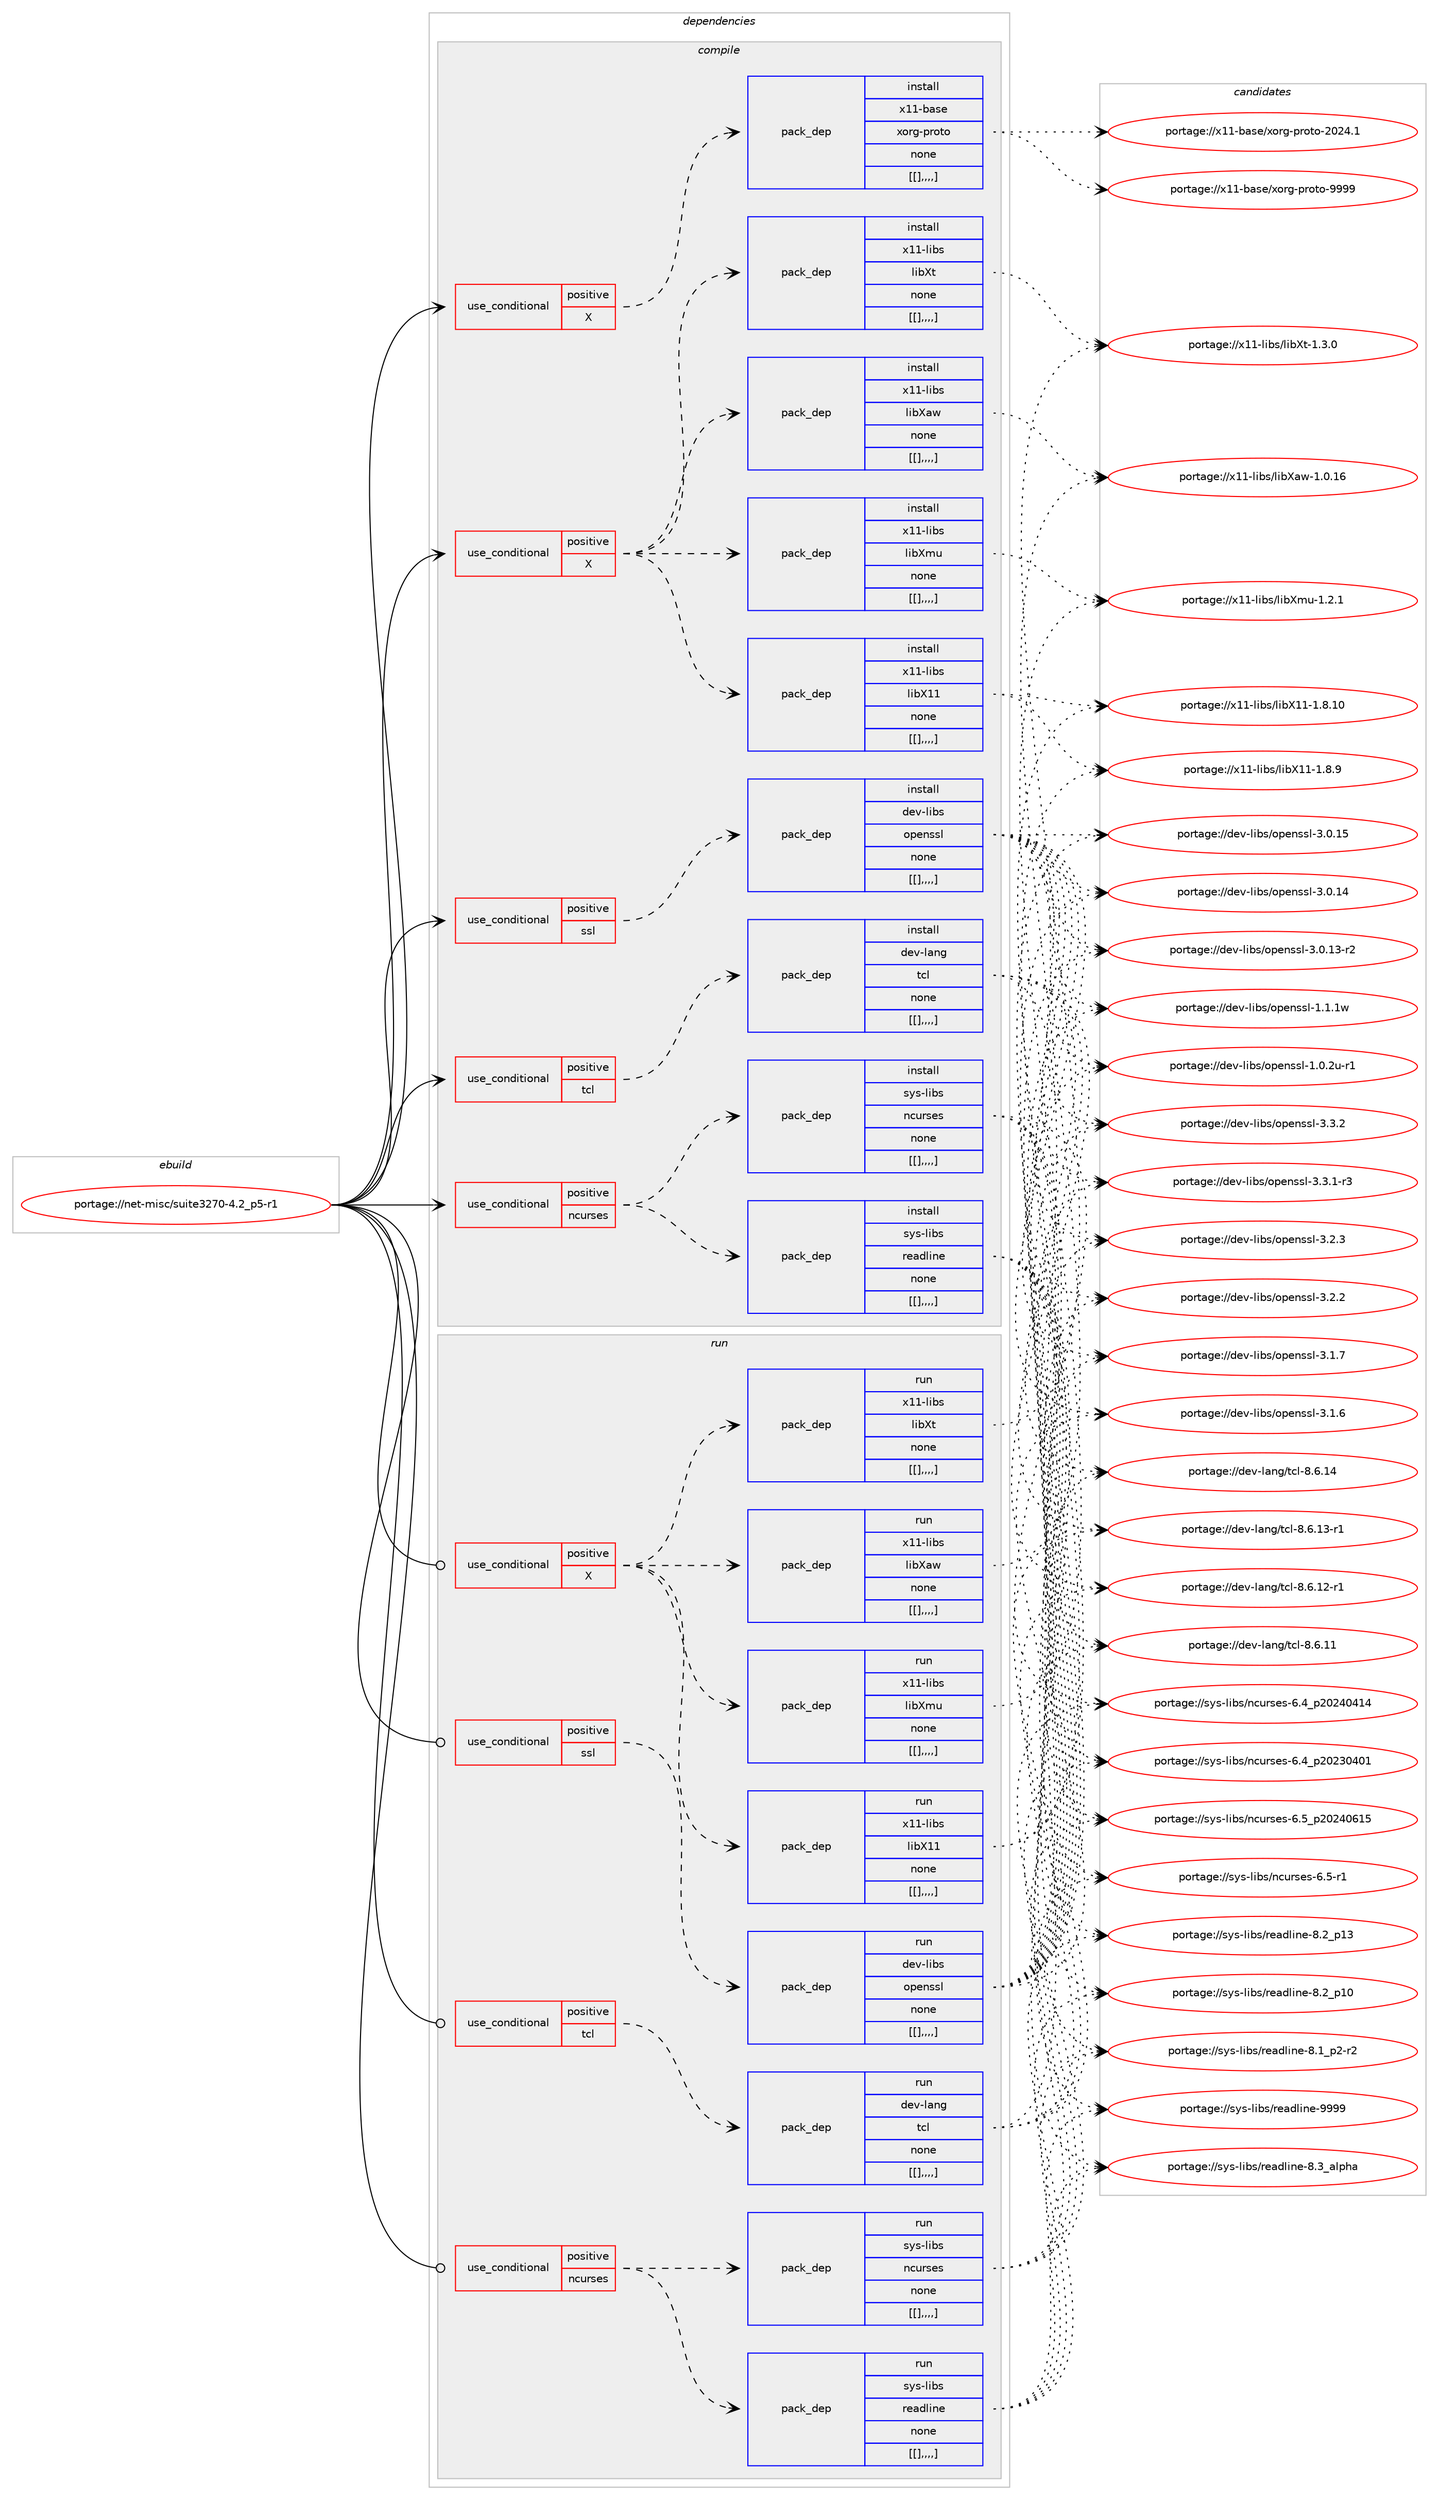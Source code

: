 digraph prolog {

# *************
# Graph options
# *************

newrank=true;
concentrate=true;
compound=true;
graph [rankdir=LR,fontname=Helvetica,fontsize=10,ranksep=1.5];#, ranksep=2.5, nodesep=0.2];
edge  [arrowhead=vee];
node  [fontname=Helvetica,fontsize=10];

# **********
# The ebuild
# **********

subgraph cluster_leftcol {
color=gray;
label=<<i>ebuild</i>>;
id [label="portage://net-misc/suite3270-4.2_p5-r1", color=red, width=4, href="../net-misc/suite3270-4.2_p5-r1.svg"];
}

# ****************
# The dependencies
# ****************

subgraph cluster_midcol {
color=gray;
label=<<i>dependencies</i>>;
subgraph cluster_compile {
fillcolor="#eeeeee";
style=filled;
label=<<i>compile</i>>;
subgraph cond102789 {
dependency386630 [label=<<TABLE BORDER="0" CELLBORDER="1" CELLSPACING="0" CELLPADDING="4"><TR><TD ROWSPAN="3" CELLPADDING="10">use_conditional</TD></TR><TR><TD>positive</TD></TR><TR><TD>X</TD></TR></TABLE>>, shape=none, color=red];
subgraph pack281075 {
dependency386631 [label=<<TABLE BORDER="0" CELLBORDER="1" CELLSPACING="0" CELLPADDING="4" WIDTH="220"><TR><TD ROWSPAN="6" CELLPADDING="30">pack_dep</TD></TR><TR><TD WIDTH="110">install</TD></TR><TR><TD>x11-base</TD></TR><TR><TD>xorg-proto</TD></TR><TR><TD>none</TD></TR><TR><TD>[[],,,,]</TD></TR></TABLE>>, shape=none, color=blue];
}
dependency386630:e -> dependency386631:w [weight=20,style="dashed",arrowhead="vee"];
}
id:e -> dependency386630:w [weight=20,style="solid",arrowhead="vee"];
subgraph cond102790 {
dependency386632 [label=<<TABLE BORDER="0" CELLBORDER="1" CELLSPACING="0" CELLPADDING="4"><TR><TD ROWSPAN="3" CELLPADDING="10">use_conditional</TD></TR><TR><TD>positive</TD></TR><TR><TD>X</TD></TR></TABLE>>, shape=none, color=red];
subgraph pack281076 {
dependency386633 [label=<<TABLE BORDER="0" CELLBORDER="1" CELLSPACING="0" CELLPADDING="4" WIDTH="220"><TR><TD ROWSPAN="6" CELLPADDING="30">pack_dep</TD></TR><TR><TD WIDTH="110">install</TD></TR><TR><TD>x11-libs</TD></TR><TR><TD>libX11</TD></TR><TR><TD>none</TD></TR><TR><TD>[[],,,,]</TD></TR></TABLE>>, shape=none, color=blue];
}
dependency386632:e -> dependency386633:w [weight=20,style="dashed",arrowhead="vee"];
subgraph pack281077 {
dependency386634 [label=<<TABLE BORDER="0" CELLBORDER="1" CELLSPACING="0" CELLPADDING="4" WIDTH="220"><TR><TD ROWSPAN="6" CELLPADDING="30">pack_dep</TD></TR><TR><TD WIDTH="110">install</TD></TR><TR><TD>x11-libs</TD></TR><TR><TD>libXaw</TD></TR><TR><TD>none</TD></TR><TR><TD>[[],,,,]</TD></TR></TABLE>>, shape=none, color=blue];
}
dependency386632:e -> dependency386634:w [weight=20,style="dashed",arrowhead="vee"];
subgraph pack281078 {
dependency386635 [label=<<TABLE BORDER="0" CELLBORDER="1" CELLSPACING="0" CELLPADDING="4" WIDTH="220"><TR><TD ROWSPAN="6" CELLPADDING="30">pack_dep</TD></TR><TR><TD WIDTH="110">install</TD></TR><TR><TD>x11-libs</TD></TR><TR><TD>libXmu</TD></TR><TR><TD>none</TD></TR><TR><TD>[[],,,,]</TD></TR></TABLE>>, shape=none, color=blue];
}
dependency386632:e -> dependency386635:w [weight=20,style="dashed",arrowhead="vee"];
subgraph pack281079 {
dependency386636 [label=<<TABLE BORDER="0" CELLBORDER="1" CELLSPACING="0" CELLPADDING="4" WIDTH="220"><TR><TD ROWSPAN="6" CELLPADDING="30">pack_dep</TD></TR><TR><TD WIDTH="110">install</TD></TR><TR><TD>x11-libs</TD></TR><TR><TD>libXt</TD></TR><TR><TD>none</TD></TR><TR><TD>[[],,,,]</TD></TR></TABLE>>, shape=none, color=blue];
}
dependency386632:e -> dependency386636:w [weight=20,style="dashed",arrowhead="vee"];
}
id:e -> dependency386632:w [weight=20,style="solid",arrowhead="vee"];
subgraph cond102791 {
dependency386637 [label=<<TABLE BORDER="0" CELLBORDER="1" CELLSPACING="0" CELLPADDING="4"><TR><TD ROWSPAN="3" CELLPADDING="10">use_conditional</TD></TR><TR><TD>positive</TD></TR><TR><TD>ncurses</TD></TR></TABLE>>, shape=none, color=red];
subgraph pack281080 {
dependency386638 [label=<<TABLE BORDER="0" CELLBORDER="1" CELLSPACING="0" CELLPADDING="4" WIDTH="220"><TR><TD ROWSPAN="6" CELLPADDING="30">pack_dep</TD></TR><TR><TD WIDTH="110">install</TD></TR><TR><TD>sys-libs</TD></TR><TR><TD>ncurses</TD></TR><TR><TD>none</TD></TR><TR><TD>[[],,,,]</TD></TR></TABLE>>, shape=none, color=blue];
}
dependency386637:e -> dependency386638:w [weight=20,style="dashed",arrowhead="vee"];
subgraph pack281081 {
dependency386639 [label=<<TABLE BORDER="0" CELLBORDER="1" CELLSPACING="0" CELLPADDING="4" WIDTH="220"><TR><TD ROWSPAN="6" CELLPADDING="30">pack_dep</TD></TR><TR><TD WIDTH="110">install</TD></TR><TR><TD>sys-libs</TD></TR><TR><TD>readline</TD></TR><TR><TD>none</TD></TR><TR><TD>[[],,,,]</TD></TR></TABLE>>, shape=none, color=blue];
}
dependency386637:e -> dependency386639:w [weight=20,style="dashed",arrowhead="vee"];
}
id:e -> dependency386637:w [weight=20,style="solid",arrowhead="vee"];
subgraph cond102792 {
dependency386640 [label=<<TABLE BORDER="0" CELLBORDER="1" CELLSPACING="0" CELLPADDING="4"><TR><TD ROWSPAN="3" CELLPADDING="10">use_conditional</TD></TR><TR><TD>positive</TD></TR><TR><TD>ssl</TD></TR></TABLE>>, shape=none, color=red];
subgraph pack281082 {
dependency386641 [label=<<TABLE BORDER="0" CELLBORDER="1" CELLSPACING="0" CELLPADDING="4" WIDTH="220"><TR><TD ROWSPAN="6" CELLPADDING="30">pack_dep</TD></TR><TR><TD WIDTH="110">install</TD></TR><TR><TD>dev-libs</TD></TR><TR><TD>openssl</TD></TR><TR><TD>none</TD></TR><TR><TD>[[],,,,]</TD></TR></TABLE>>, shape=none, color=blue];
}
dependency386640:e -> dependency386641:w [weight=20,style="dashed",arrowhead="vee"];
}
id:e -> dependency386640:w [weight=20,style="solid",arrowhead="vee"];
subgraph cond102793 {
dependency386642 [label=<<TABLE BORDER="0" CELLBORDER="1" CELLSPACING="0" CELLPADDING="4"><TR><TD ROWSPAN="3" CELLPADDING="10">use_conditional</TD></TR><TR><TD>positive</TD></TR><TR><TD>tcl</TD></TR></TABLE>>, shape=none, color=red];
subgraph pack281083 {
dependency386643 [label=<<TABLE BORDER="0" CELLBORDER="1" CELLSPACING="0" CELLPADDING="4" WIDTH="220"><TR><TD ROWSPAN="6" CELLPADDING="30">pack_dep</TD></TR><TR><TD WIDTH="110">install</TD></TR><TR><TD>dev-lang</TD></TR><TR><TD>tcl</TD></TR><TR><TD>none</TD></TR><TR><TD>[[],,,,]</TD></TR></TABLE>>, shape=none, color=blue];
}
dependency386642:e -> dependency386643:w [weight=20,style="dashed",arrowhead="vee"];
}
id:e -> dependency386642:w [weight=20,style="solid",arrowhead="vee"];
}
subgraph cluster_compileandrun {
fillcolor="#eeeeee";
style=filled;
label=<<i>compile and run</i>>;
}
subgraph cluster_run {
fillcolor="#eeeeee";
style=filled;
label=<<i>run</i>>;
subgraph cond102794 {
dependency386644 [label=<<TABLE BORDER="0" CELLBORDER="1" CELLSPACING="0" CELLPADDING="4"><TR><TD ROWSPAN="3" CELLPADDING="10">use_conditional</TD></TR><TR><TD>positive</TD></TR><TR><TD>X</TD></TR></TABLE>>, shape=none, color=red];
subgraph pack281084 {
dependency386645 [label=<<TABLE BORDER="0" CELLBORDER="1" CELLSPACING="0" CELLPADDING="4" WIDTH="220"><TR><TD ROWSPAN="6" CELLPADDING="30">pack_dep</TD></TR><TR><TD WIDTH="110">run</TD></TR><TR><TD>x11-libs</TD></TR><TR><TD>libX11</TD></TR><TR><TD>none</TD></TR><TR><TD>[[],,,,]</TD></TR></TABLE>>, shape=none, color=blue];
}
dependency386644:e -> dependency386645:w [weight=20,style="dashed",arrowhead="vee"];
subgraph pack281085 {
dependency386646 [label=<<TABLE BORDER="0" CELLBORDER="1" CELLSPACING="0" CELLPADDING="4" WIDTH="220"><TR><TD ROWSPAN="6" CELLPADDING="30">pack_dep</TD></TR><TR><TD WIDTH="110">run</TD></TR><TR><TD>x11-libs</TD></TR><TR><TD>libXaw</TD></TR><TR><TD>none</TD></TR><TR><TD>[[],,,,]</TD></TR></TABLE>>, shape=none, color=blue];
}
dependency386644:e -> dependency386646:w [weight=20,style="dashed",arrowhead="vee"];
subgraph pack281086 {
dependency386647 [label=<<TABLE BORDER="0" CELLBORDER="1" CELLSPACING="0" CELLPADDING="4" WIDTH="220"><TR><TD ROWSPAN="6" CELLPADDING="30">pack_dep</TD></TR><TR><TD WIDTH="110">run</TD></TR><TR><TD>x11-libs</TD></TR><TR><TD>libXmu</TD></TR><TR><TD>none</TD></TR><TR><TD>[[],,,,]</TD></TR></TABLE>>, shape=none, color=blue];
}
dependency386644:e -> dependency386647:w [weight=20,style="dashed",arrowhead="vee"];
subgraph pack281087 {
dependency386648 [label=<<TABLE BORDER="0" CELLBORDER="1" CELLSPACING="0" CELLPADDING="4" WIDTH="220"><TR><TD ROWSPAN="6" CELLPADDING="30">pack_dep</TD></TR><TR><TD WIDTH="110">run</TD></TR><TR><TD>x11-libs</TD></TR><TR><TD>libXt</TD></TR><TR><TD>none</TD></TR><TR><TD>[[],,,,]</TD></TR></TABLE>>, shape=none, color=blue];
}
dependency386644:e -> dependency386648:w [weight=20,style="dashed",arrowhead="vee"];
}
id:e -> dependency386644:w [weight=20,style="solid",arrowhead="odot"];
subgraph cond102795 {
dependency386649 [label=<<TABLE BORDER="0" CELLBORDER="1" CELLSPACING="0" CELLPADDING="4"><TR><TD ROWSPAN="3" CELLPADDING="10">use_conditional</TD></TR><TR><TD>positive</TD></TR><TR><TD>ncurses</TD></TR></TABLE>>, shape=none, color=red];
subgraph pack281088 {
dependency386650 [label=<<TABLE BORDER="0" CELLBORDER="1" CELLSPACING="0" CELLPADDING="4" WIDTH="220"><TR><TD ROWSPAN="6" CELLPADDING="30">pack_dep</TD></TR><TR><TD WIDTH="110">run</TD></TR><TR><TD>sys-libs</TD></TR><TR><TD>ncurses</TD></TR><TR><TD>none</TD></TR><TR><TD>[[],,,,]</TD></TR></TABLE>>, shape=none, color=blue];
}
dependency386649:e -> dependency386650:w [weight=20,style="dashed",arrowhead="vee"];
subgraph pack281089 {
dependency386651 [label=<<TABLE BORDER="0" CELLBORDER="1" CELLSPACING="0" CELLPADDING="4" WIDTH="220"><TR><TD ROWSPAN="6" CELLPADDING="30">pack_dep</TD></TR><TR><TD WIDTH="110">run</TD></TR><TR><TD>sys-libs</TD></TR><TR><TD>readline</TD></TR><TR><TD>none</TD></TR><TR><TD>[[],,,,]</TD></TR></TABLE>>, shape=none, color=blue];
}
dependency386649:e -> dependency386651:w [weight=20,style="dashed",arrowhead="vee"];
}
id:e -> dependency386649:w [weight=20,style="solid",arrowhead="odot"];
subgraph cond102796 {
dependency386652 [label=<<TABLE BORDER="0" CELLBORDER="1" CELLSPACING="0" CELLPADDING="4"><TR><TD ROWSPAN="3" CELLPADDING="10">use_conditional</TD></TR><TR><TD>positive</TD></TR><TR><TD>ssl</TD></TR></TABLE>>, shape=none, color=red];
subgraph pack281090 {
dependency386653 [label=<<TABLE BORDER="0" CELLBORDER="1" CELLSPACING="0" CELLPADDING="4" WIDTH="220"><TR><TD ROWSPAN="6" CELLPADDING="30">pack_dep</TD></TR><TR><TD WIDTH="110">run</TD></TR><TR><TD>dev-libs</TD></TR><TR><TD>openssl</TD></TR><TR><TD>none</TD></TR><TR><TD>[[],,,,]</TD></TR></TABLE>>, shape=none, color=blue];
}
dependency386652:e -> dependency386653:w [weight=20,style="dashed",arrowhead="vee"];
}
id:e -> dependency386652:w [weight=20,style="solid",arrowhead="odot"];
subgraph cond102797 {
dependency386654 [label=<<TABLE BORDER="0" CELLBORDER="1" CELLSPACING="0" CELLPADDING="4"><TR><TD ROWSPAN="3" CELLPADDING="10">use_conditional</TD></TR><TR><TD>positive</TD></TR><TR><TD>tcl</TD></TR></TABLE>>, shape=none, color=red];
subgraph pack281091 {
dependency386655 [label=<<TABLE BORDER="0" CELLBORDER="1" CELLSPACING="0" CELLPADDING="4" WIDTH="220"><TR><TD ROWSPAN="6" CELLPADDING="30">pack_dep</TD></TR><TR><TD WIDTH="110">run</TD></TR><TR><TD>dev-lang</TD></TR><TR><TD>tcl</TD></TR><TR><TD>none</TD></TR><TR><TD>[[],,,,]</TD></TR></TABLE>>, shape=none, color=blue];
}
dependency386654:e -> dependency386655:w [weight=20,style="dashed",arrowhead="vee"];
}
id:e -> dependency386654:w [weight=20,style="solid",arrowhead="odot"];
}
}

# **************
# The candidates
# **************

subgraph cluster_choices {
rank=same;
color=gray;
label=<<i>candidates</i>>;

subgraph choice281075 {
color=black;
nodesep=1;
choice120494945989711510147120111114103451121141111161114557575757 [label="portage://x11-base/xorg-proto-9999", color=red, width=4,href="../x11-base/xorg-proto-9999.svg"];
choice1204949459897115101471201111141034511211411111611145504850524649 [label="portage://x11-base/xorg-proto-2024.1", color=red, width=4,href="../x11-base/xorg-proto-2024.1.svg"];
dependency386631:e -> choice120494945989711510147120111114103451121141111161114557575757:w [style=dotted,weight="100"];
dependency386631:e -> choice1204949459897115101471201111141034511211411111611145504850524649:w [style=dotted,weight="100"];
}
subgraph choice281076 {
color=black;
nodesep=1;
choice12049494510810598115471081059888494945494656464948 [label="portage://x11-libs/libX11-1.8.10", color=red, width=4,href="../x11-libs/libX11-1.8.10.svg"];
choice120494945108105981154710810598884949454946564657 [label="portage://x11-libs/libX11-1.8.9", color=red, width=4,href="../x11-libs/libX11-1.8.9.svg"];
dependency386633:e -> choice12049494510810598115471081059888494945494656464948:w [style=dotted,weight="100"];
dependency386633:e -> choice120494945108105981154710810598884949454946564657:w [style=dotted,weight="100"];
}
subgraph choice281077 {
color=black;
nodesep=1;
choice120494945108105981154710810598889711945494648464954 [label="portage://x11-libs/libXaw-1.0.16", color=red, width=4,href="../x11-libs/libXaw-1.0.16.svg"];
dependency386634:e -> choice120494945108105981154710810598889711945494648464954:w [style=dotted,weight="100"];
}
subgraph choice281078 {
color=black;
nodesep=1;
choice12049494510810598115471081059888109117454946504649 [label="portage://x11-libs/libXmu-1.2.1", color=red, width=4,href="../x11-libs/libXmu-1.2.1.svg"];
dependency386635:e -> choice12049494510810598115471081059888109117454946504649:w [style=dotted,weight="100"];
}
subgraph choice281079 {
color=black;
nodesep=1;
choice12049494510810598115471081059888116454946514648 [label="portage://x11-libs/libXt-1.3.0", color=red, width=4,href="../x11-libs/libXt-1.3.0.svg"];
dependency386636:e -> choice12049494510810598115471081059888116454946514648:w [style=dotted,weight="100"];
}
subgraph choice281080 {
color=black;
nodesep=1;
choice1151211154510810598115471109911711411510111545544653951125048505248544953 [label="portage://sys-libs/ncurses-6.5_p20240615", color=red, width=4,href="../sys-libs/ncurses-6.5_p20240615.svg"];
choice11512111545108105981154711099117114115101115455446534511449 [label="portage://sys-libs/ncurses-6.5-r1", color=red, width=4,href="../sys-libs/ncurses-6.5-r1.svg"];
choice1151211154510810598115471109911711411510111545544652951125048505248524952 [label="portage://sys-libs/ncurses-6.4_p20240414", color=red, width=4,href="../sys-libs/ncurses-6.4_p20240414.svg"];
choice1151211154510810598115471109911711411510111545544652951125048505148524849 [label="portage://sys-libs/ncurses-6.4_p20230401", color=red, width=4,href="../sys-libs/ncurses-6.4_p20230401.svg"];
dependency386638:e -> choice1151211154510810598115471109911711411510111545544653951125048505248544953:w [style=dotted,weight="100"];
dependency386638:e -> choice11512111545108105981154711099117114115101115455446534511449:w [style=dotted,weight="100"];
dependency386638:e -> choice1151211154510810598115471109911711411510111545544652951125048505248524952:w [style=dotted,weight="100"];
dependency386638:e -> choice1151211154510810598115471109911711411510111545544652951125048505148524849:w [style=dotted,weight="100"];
}
subgraph choice281081 {
color=black;
nodesep=1;
choice115121115451081059811547114101971001081051101014557575757 [label="portage://sys-libs/readline-9999", color=red, width=4,href="../sys-libs/readline-9999.svg"];
choice1151211154510810598115471141019710010810511010145564651959710811210497 [label="portage://sys-libs/readline-8.3_alpha", color=red, width=4,href="../sys-libs/readline-8.3_alpha.svg"];
choice1151211154510810598115471141019710010810511010145564650951124951 [label="portage://sys-libs/readline-8.2_p13", color=red, width=4,href="../sys-libs/readline-8.2_p13.svg"];
choice1151211154510810598115471141019710010810511010145564650951124948 [label="portage://sys-libs/readline-8.2_p10", color=red, width=4,href="../sys-libs/readline-8.2_p10.svg"];
choice115121115451081059811547114101971001081051101014556464995112504511450 [label="portage://sys-libs/readline-8.1_p2-r2", color=red, width=4,href="../sys-libs/readline-8.1_p2-r2.svg"];
dependency386639:e -> choice115121115451081059811547114101971001081051101014557575757:w [style=dotted,weight="100"];
dependency386639:e -> choice1151211154510810598115471141019710010810511010145564651959710811210497:w [style=dotted,weight="100"];
dependency386639:e -> choice1151211154510810598115471141019710010810511010145564650951124951:w [style=dotted,weight="100"];
dependency386639:e -> choice1151211154510810598115471141019710010810511010145564650951124948:w [style=dotted,weight="100"];
dependency386639:e -> choice115121115451081059811547114101971001081051101014556464995112504511450:w [style=dotted,weight="100"];
}
subgraph choice281082 {
color=black;
nodesep=1;
choice100101118451081059811547111112101110115115108455146514650 [label="portage://dev-libs/openssl-3.3.2", color=red, width=4,href="../dev-libs/openssl-3.3.2.svg"];
choice1001011184510810598115471111121011101151151084551465146494511451 [label="portage://dev-libs/openssl-3.3.1-r3", color=red, width=4,href="../dev-libs/openssl-3.3.1-r3.svg"];
choice100101118451081059811547111112101110115115108455146504651 [label="portage://dev-libs/openssl-3.2.3", color=red, width=4,href="../dev-libs/openssl-3.2.3.svg"];
choice100101118451081059811547111112101110115115108455146504650 [label="portage://dev-libs/openssl-3.2.2", color=red, width=4,href="../dev-libs/openssl-3.2.2.svg"];
choice100101118451081059811547111112101110115115108455146494655 [label="portage://dev-libs/openssl-3.1.7", color=red, width=4,href="../dev-libs/openssl-3.1.7.svg"];
choice100101118451081059811547111112101110115115108455146494654 [label="portage://dev-libs/openssl-3.1.6", color=red, width=4,href="../dev-libs/openssl-3.1.6.svg"];
choice10010111845108105981154711111210111011511510845514648464953 [label="portage://dev-libs/openssl-3.0.15", color=red, width=4,href="../dev-libs/openssl-3.0.15.svg"];
choice10010111845108105981154711111210111011511510845514648464952 [label="portage://dev-libs/openssl-3.0.14", color=red, width=4,href="../dev-libs/openssl-3.0.14.svg"];
choice100101118451081059811547111112101110115115108455146484649514511450 [label="portage://dev-libs/openssl-3.0.13-r2", color=red, width=4,href="../dev-libs/openssl-3.0.13-r2.svg"];
choice100101118451081059811547111112101110115115108454946494649119 [label="portage://dev-libs/openssl-1.1.1w", color=red, width=4,href="../dev-libs/openssl-1.1.1w.svg"];
choice1001011184510810598115471111121011101151151084549464846501174511449 [label="portage://dev-libs/openssl-1.0.2u-r1", color=red, width=4,href="../dev-libs/openssl-1.0.2u-r1.svg"];
dependency386641:e -> choice100101118451081059811547111112101110115115108455146514650:w [style=dotted,weight="100"];
dependency386641:e -> choice1001011184510810598115471111121011101151151084551465146494511451:w [style=dotted,weight="100"];
dependency386641:e -> choice100101118451081059811547111112101110115115108455146504651:w [style=dotted,weight="100"];
dependency386641:e -> choice100101118451081059811547111112101110115115108455146504650:w [style=dotted,weight="100"];
dependency386641:e -> choice100101118451081059811547111112101110115115108455146494655:w [style=dotted,weight="100"];
dependency386641:e -> choice100101118451081059811547111112101110115115108455146494654:w [style=dotted,weight="100"];
dependency386641:e -> choice10010111845108105981154711111210111011511510845514648464953:w [style=dotted,weight="100"];
dependency386641:e -> choice10010111845108105981154711111210111011511510845514648464952:w [style=dotted,weight="100"];
dependency386641:e -> choice100101118451081059811547111112101110115115108455146484649514511450:w [style=dotted,weight="100"];
dependency386641:e -> choice100101118451081059811547111112101110115115108454946494649119:w [style=dotted,weight="100"];
dependency386641:e -> choice1001011184510810598115471111121011101151151084549464846501174511449:w [style=dotted,weight="100"];
}
subgraph choice281083 {
color=black;
nodesep=1;
choice1001011184510897110103471169910845564654464952 [label="portage://dev-lang/tcl-8.6.14", color=red, width=4,href="../dev-lang/tcl-8.6.14.svg"];
choice10010111845108971101034711699108455646544649514511449 [label="portage://dev-lang/tcl-8.6.13-r1", color=red, width=4,href="../dev-lang/tcl-8.6.13-r1.svg"];
choice10010111845108971101034711699108455646544649504511449 [label="portage://dev-lang/tcl-8.6.12-r1", color=red, width=4,href="../dev-lang/tcl-8.6.12-r1.svg"];
choice1001011184510897110103471169910845564654464949 [label="portage://dev-lang/tcl-8.6.11", color=red, width=4,href="../dev-lang/tcl-8.6.11.svg"];
dependency386643:e -> choice1001011184510897110103471169910845564654464952:w [style=dotted,weight="100"];
dependency386643:e -> choice10010111845108971101034711699108455646544649514511449:w [style=dotted,weight="100"];
dependency386643:e -> choice10010111845108971101034711699108455646544649504511449:w [style=dotted,weight="100"];
dependency386643:e -> choice1001011184510897110103471169910845564654464949:w [style=dotted,weight="100"];
}
subgraph choice281084 {
color=black;
nodesep=1;
choice12049494510810598115471081059888494945494656464948 [label="portage://x11-libs/libX11-1.8.10", color=red, width=4,href="../x11-libs/libX11-1.8.10.svg"];
choice120494945108105981154710810598884949454946564657 [label="portage://x11-libs/libX11-1.8.9", color=red, width=4,href="../x11-libs/libX11-1.8.9.svg"];
dependency386645:e -> choice12049494510810598115471081059888494945494656464948:w [style=dotted,weight="100"];
dependency386645:e -> choice120494945108105981154710810598884949454946564657:w [style=dotted,weight="100"];
}
subgraph choice281085 {
color=black;
nodesep=1;
choice120494945108105981154710810598889711945494648464954 [label="portage://x11-libs/libXaw-1.0.16", color=red, width=4,href="../x11-libs/libXaw-1.0.16.svg"];
dependency386646:e -> choice120494945108105981154710810598889711945494648464954:w [style=dotted,weight="100"];
}
subgraph choice281086 {
color=black;
nodesep=1;
choice12049494510810598115471081059888109117454946504649 [label="portage://x11-libs/libXmu-1.2.1", color=red, width=4,href="../x11-libs/libXmu-1.2.1.svg"];
dependency386647:e -> choice12049494510810598115471081059888109117454946504649:w [style=dotted,weight="100"];
}
subgraph choice281087 {
color=black;
nodesep=1;
choice12049494510810598115471081059888116454946514648 [label="portage://x11-libs/libXt-1.3.0", color=red, width=4,href="../x11-libs/libXt-1.3.0.svg"];
dependency386648:e -> choice12049494510810598115471081059888116454946514648:w [style=dotted,weight="100"];
}
subgraph choice281088 {
color=black;
nodesep=1;
choice1151211154510810598115471109911711411510111545544653951125048505248544953 [label="portage://sys-libs/ncurses-6.5_p20240615", color=red, width=4,href="../sys-libs/ncurses-6.5_p20240615.svg"];
choice11512111545108105981154711099117114115101115455446534511449 [label="portage://sys-libs/ncurses-6.5-r1", color=red, width=4,href="../sys-libs/ncurses-6.5-r1.svg"];
choice1151211154510810598115471109911711411510111545544652951125048505248524952 [label="portage://sys-libs/ncurses-6.4_p20240414", color=red, width=4,href="../sys-libs/ncurses-6.4_p20240414.svg"];
choice1151211154510810598115471109911711411510111545544652951125048505148524849 [label="portage://sys-libs/ncurses-6.4_p20230401", color=red, width=4,href="../sys-libs/ncurses-6.4_p20230401.svg"];
dependency386650:e -> choice1151211154510810598115471109911711411510111545544653951125048505248544953:w [style=dotted,weight="100"];
dependency386650:e -> choice11512111545108105981154711099117114115101115455446534511449:w [style=dotted,weight="100"];
dependency386650:e -> choice1151211154510810598115471109911711411510111545544652951125048505248524952:w [style=dotted,weight="100"];
dependency386650:e -> choice1151211154510810598115471109911711411510111545544652951125048505148524849:w [style=dotted,weight="100"];
}
subgraph choice281089 {
color=black;
nodesep=1;
choice115121115451081059811547114101971001081051101014557575757 [label="portage://sys-libs/readline-9999", color=red, width=4,href="../sys-libs/readline-9999.svg"];
choice1151211154510810598115471141019710010810511010145564651959710811210497 [label="portage://sys-libs/readline-8.3_alpha", color=red, width=4,href="../sys-libs/readline-8.3_alpha.svg"];
choice1151211154510810598115471141019710010810511010145564650951124951 [label="portage://sys-libs/readline-8.2_p13", color=red, width=4,href="../sys-libs/readline-8.2_p13.svg"];
choice1151211154510810598115471141019710010810511010145564650951124948 [label="portage://sys-libs/readline-8.2_p10", color=red, width=4,href="../sys-libs/readline-8.2_p10.svg"];
choice115121115451081059811547114101971001081051101014556464995112504511450 [label="portage://sys-libs/readline-8.1_p2-r2", color=red, width=4,href="../sys-libs/readline-8.1_p2-r2.svg"];
dependency386651:e -> choice115121115451081059811547114101971001081051101014557575757:w [style=dotted,weight="100"];
dependency386651:e -> choice1151211154510810598115471141019710010810511010145564651959710811210497:w [style=dotted,weight="100"];
dependency386651:e -> choice1151211154510810598115471141019710010810511010145564650951124951:w [style=dotted,weight="100"];
dependency386651:e -> choice1151211154510810598115471141019710010810511010145564650951124948:w [style=dotted,weight="100"];
dependency386651:e -> choice115121115451081059811547114101971001081051101014556464995112504511450:w [style=dotted,weight="100"];
}
subgraph choice281090 {
color=black;
nodesep=1;
choice100101118451081059811547111112101110115115108455146514650 [label="portage://dev-libs/openssl-3.3.2", color=red, width=4,href="../dev-libs/openssl-3.3.2.svg"];
choice1001011184510810598115471111121011101151151084551465146494511451 [label="portage://dev-libs/openssl-3.3.1-r3", color=red, width=4,href="../dev-libs/openssl-3.3.1-r3.svg"];
choice100101118451081059811547111112101110115115108455146504651 [label="portage://dev-libs/openssl-3.2.3", color=red, width=4,href="../dev-libs/openssl-3.2.3.svg"];
choice100101118451081059811547111112101110115115108455146504650 [label="portage://dev-libs/openssl-3.2.2", color=red, width=4,href="../dev-libs/openssl-3.2.2.svg"];
choice100101118451081059811547111112101110115115108455146494655 [label="portage://dev-libs/openssl-3.1.7", color=red, width=4,href="../dev-libs/openssl-3.1.7.svg"];
choice100101118451081059811547111112101110115115108455146494654 [label="portage://dev-libs/openssl-3.1.6", color=red, width=4,href="../dev-libs/openssl-3.1.6.svg"];
choice10010111845108105981154711111210111011511510845514648464953 [label="portage://dev-libs/openssl-3.0.15", color=red, width=4,href="../dev-libs/openssl-3.0.15.svg"];
choice10010111845108105981154711111210111011511510845514648464952 [label="portage://dev-libs/openssl-3.0.14", color=red, width=4,href="../dev-libs/openssl-3.0.14.svg"];
choice100101118451081059811547111112101110115115108455146484649514511450 [label="portage://dev-libs/openssl-3.0.13-r2", color=red, width=4,href="../dev-libs/openssl-3.0.13-r2.svg"];
choice100101118451081059811547111112101110115115108454946494649119 [label="portage://dev-libs/openssl-1.1.1w", color=red, width=4,href="../dev-libs/openssl-1.1.1w.svg"];
choice1001011184510810598115471111121011101151151084549464846501174511449 [label="portage://dev-libs/openssl-1.0.2u-r1", color=red, width=4,href="../dev-libs/openssl-1.0.2u-r1.svg"];
dependency386653:e -> choice100101118451081059811547111112101110115115108455146514650:w [style=dotted,weight="100"];
dependency386653:e -> choice1001011184510810598115471111121011101151151084551465146494511451:w [style=dotted,weight="100"];
dependency386653:e -> choice100101118451081059811547111112101110115115108455146504651:w [style=dotted,weight="100"];
dependency386653:e -> choice100101118451081059811547111112101110115115108455146504650:w [style=dotted,weight="100"];
dependency386653:e -> choice100101118451081059811547111112101110115115108455146494655:w [style=dotted,weight="100"];
dependency386653:e -> choice100101118451081059811547111112101110115115108455146494654:w [style=dotted,weight="100"];
dependency386653:e -> choice10010111845108105981154711111210111011511510845514648464953:w [style=dotted,weight="100"];
dependency386653:e -> choice10010111845108105981154711111210111011511510845514648464952:w [style=dotted,weight="100"];
dependency386653:e -> choice100101118451081059811547111112101110115115108455146484649514511450:w [style=dotted,weight="100"];
dependency386653:e -> choice100101118451081059811547111112101110115115108454946494649119:w [style=dotted,weight="100"];
dependency386653:e -> choice1001011184510810598115471111121011101151151084549464846501174511449:w [style=dotted,weight="100"];
}
subgraph choice281091 {
color=black;
nodesep=1;
choice1001011184510897110103471169910845564654464952 [label="portage://dev-lang/tcl-8.6.14", color=red, width=4,href="../dev-lang/tcl-8.6.14.svg"];
choice10010111845108971101034711699108455646544649514511449 [label="portage://dev-lang/tcl-8.6.13-r1", color=red, width=4,href="../dev-lang/tcl-8.6.13-r1.svg"];
choice10010111845108971101034711699108455646544649504511449 [label="portage://dev-lang/tcl-8.6.12-r1", color=red, width=4,href="../dev-lang/tcl-8.6.12-r1.svg"];
choice1001011184510897110103471169910845564654464949 [label="portage://dev-lang/tcl-8.6.11", color=red, width=4,href="../dev-lang/tcl-8.6.11.svg"];
dependency386655:e -> choice1001011184510897110103471169910845564654464952:w [style=dotted,weight="100"];
dependency386655:e -> choice10010111845108971101034711699108455646544649514511449:w [style=dotted,weight="100"];
dependency386655:e -> choice10010111845108971101034711699108455646544649504511449:w [style=dotted,weight="100"];
dependency386655:e -> choice1001011184510897110103471169910845564654464949:w [style=dotted,weight="100"];
}
}

}
